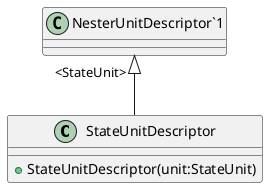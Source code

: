 @startuml
class StateUnitDescriptor {
    + StateUnitDescriptor(unit:StateUnit)
}
"NesterUnitDescriptor`1" "<StateUnit>" <|-- StateUnitDescriptor
@enduml
